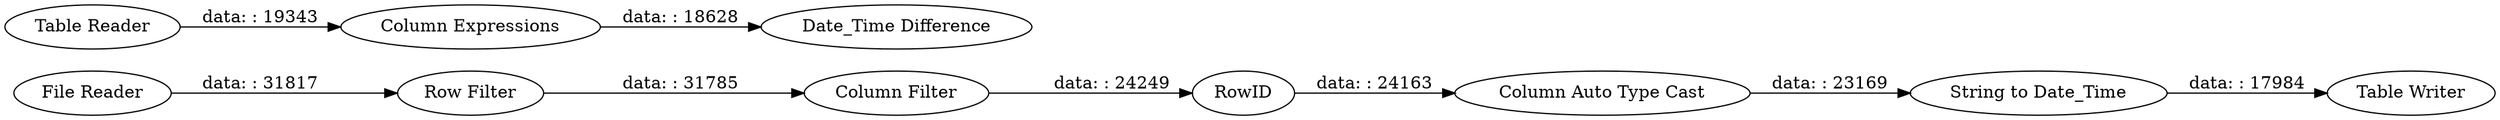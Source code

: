 digraph {
	"9157094146885018645_4" [label="Column Filter"]
	"9157094146885018645_6" [label=RowID]
	"9157094146885018645_3" [label="Row Filter"]
	"9157094146885018645_2" [label="File Reader"]
	"9157094146885018645_11" [label="Table Reader"]
	"9157094146885018645_8" [label="Column Expressions"]
	"9157094146885018645_10" [label="Table Writer"]
	"9157094146885018645_5" [label="Column Auto Type Cast"]
	"9157094146885018645_7" [label="String to Date_Time"]
	"9157094146885018645_9" [label="Date_Time Difference"]
	"9157094146885018645_5" -> "9157094146885018645_7" [label="data: : 23169"]
	"9157094146885018645_11" -> "9157094146885018645_8" [label="data: : 19343"]
	"9157094146885018645_2" -> "9157094146885018645_3" [label="data: : 31817"]
	"9157094146885018645_8" -> "9157094146885018645_9" [label="data: : 18628"]
	"9157094146885018645_4" -> "9157094146885018645_6" [label="data: : 24249"]
	"9157094146885018645_3" -> "9157094146885018645_4" [label="data: : 31785"]
	"9157094146885018645_6" -> "9157094146885018645_5" [label="data: : 24163"]
	"9157094146885018645_7" -> "9157094146885018645_10" [label="data: : 17984"]
	rankdir=LR
}

